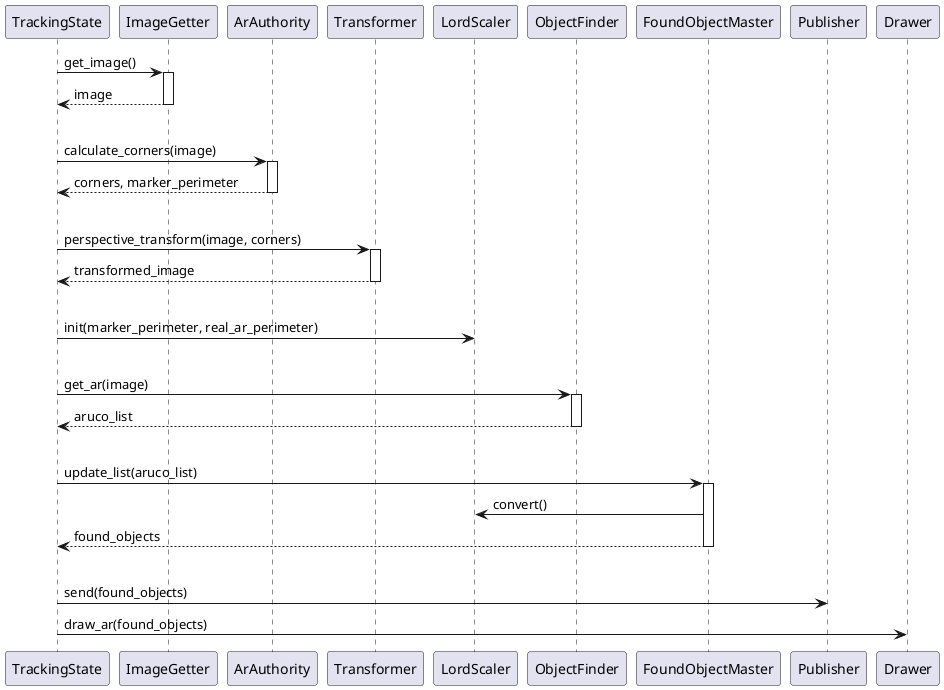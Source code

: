 @startuml tracking_sequence

TrackingState -> ImageGetter : get_image()
activate ImageGetter
return image

|||

TrackingState -> ArAuthority : calculate_corners(image)
activate ArAuthority
return corners, marker_perimeter

|||

TrackingState -> Transformer : perspective_transform(image, corners)
activate Transformer
return transformed_image

|||

TrackingState -> LordScaler : init(marker_perimeter, real_ar_perimeter)

|||

TrackingState -> ObjectFinder : get_ar(image)
activate ObjectFinder
return aruco_list

|||

TrackingState -> FoundObjectMaster : update_list(aruco_list)
activate FoundObjectMaster
FoundObjectMaster -> LordScaler : convert()
return found_objects

|||

TrackingState -> Publisher : send(found_objects)
TrackingState -> Drawer : draw_ar(found_objects)

@enduml
